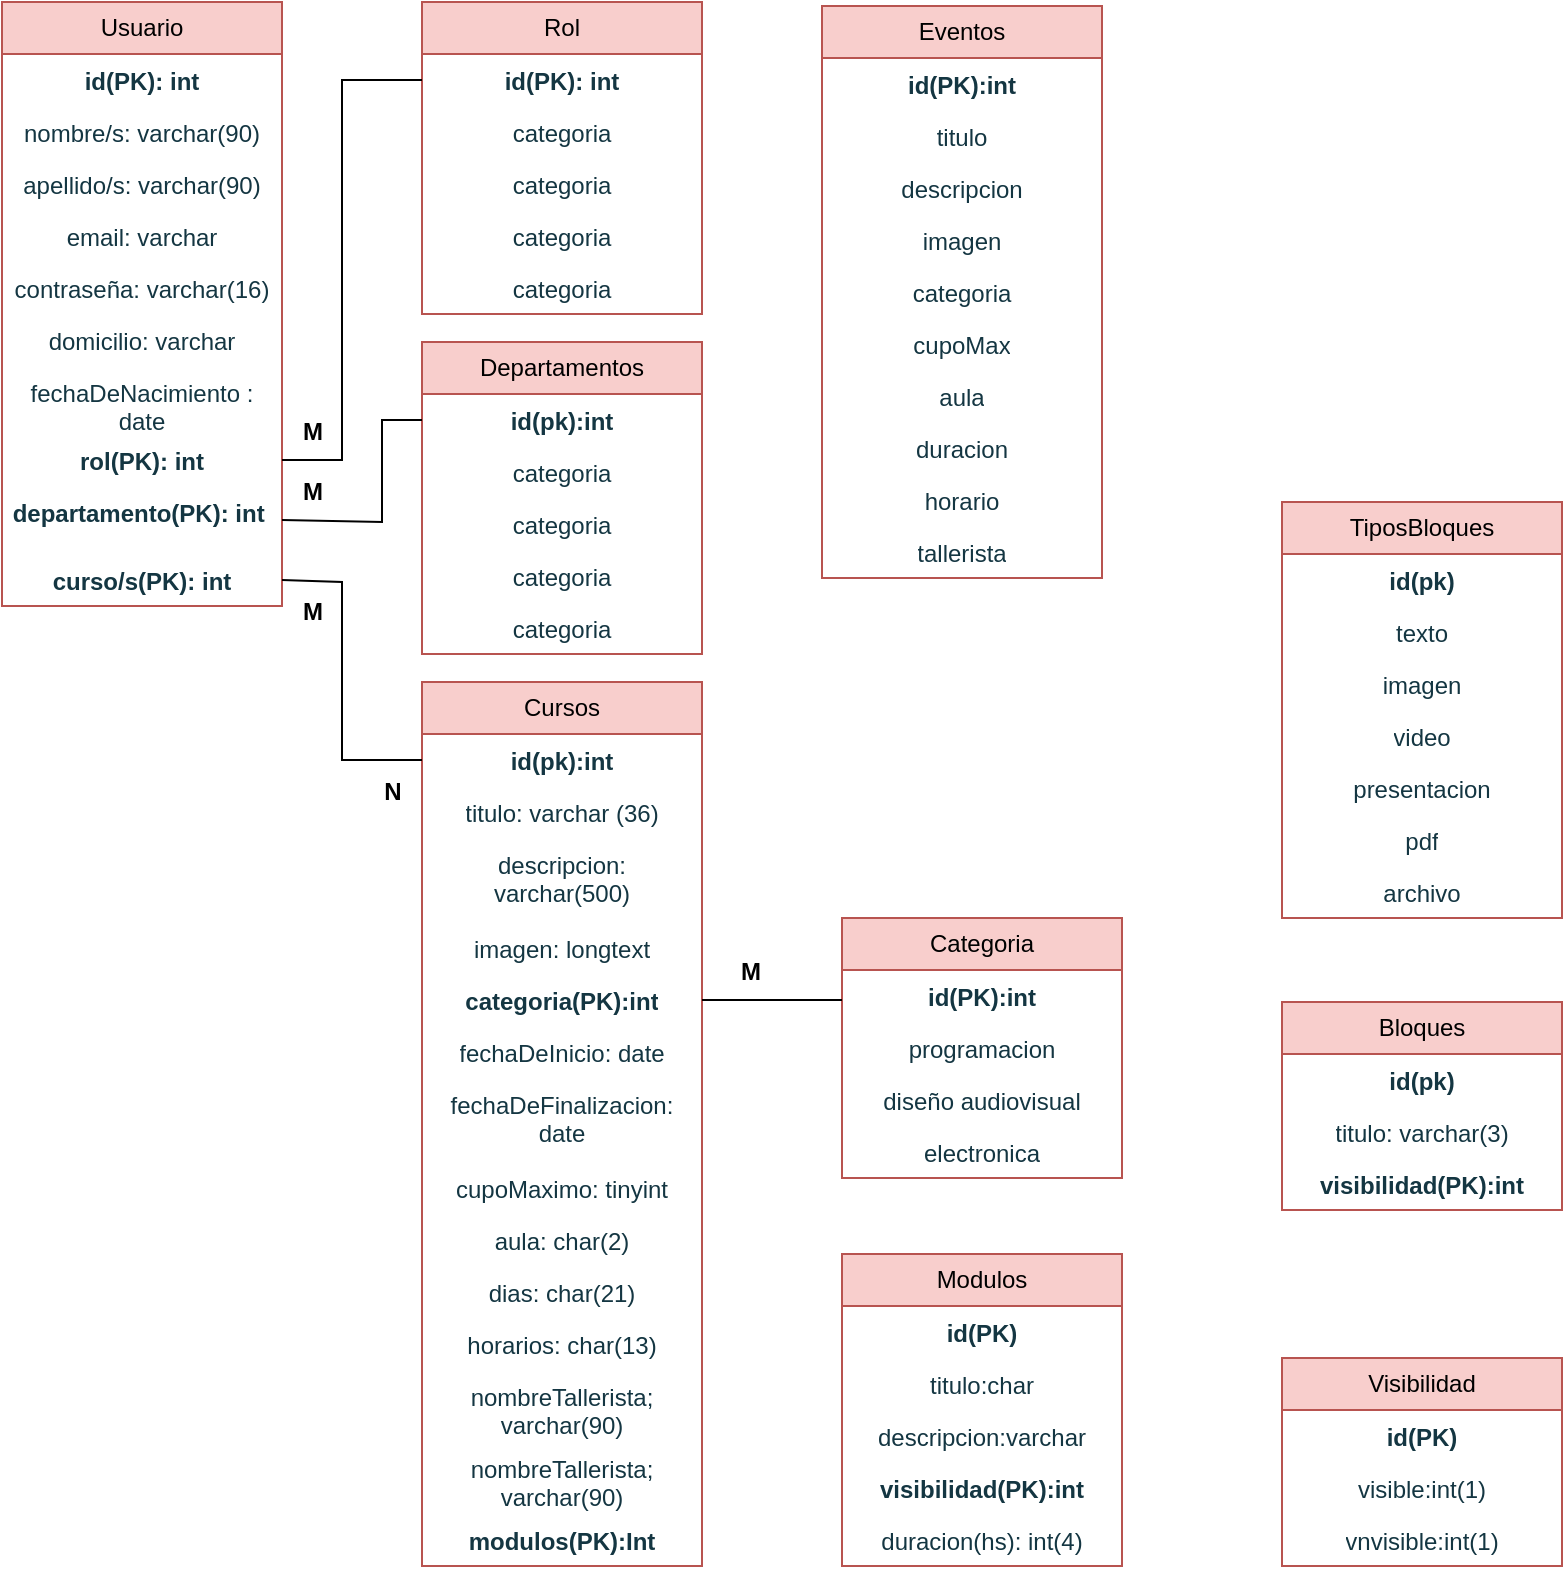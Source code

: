 <mxfile version="22.0.5" type="device">
  <diagram name="Página-1" id="gWVcj5YXT6tBU2rBWjBN">
    <mxGraphModel dx="1035" dy="560" grid="1" gridSize="10" guides="1" tooltips="1" connect="1" arrows="1" fold="1" page="1" pageScale="1" pageWidth="827" pageHeight="1169" math="0" shadow="0">
      <root>
        <mxCell id="0" />
        <mxCell id="1" parent="0" />
        <mxCell id="Trl6ogpPUJDb91EOsjQq-227" value="Usuario" style="swimlane;fontStyle=0;childLayout=stackLayout;horizontal=1;startSize=26;fillColor=#f8cecc;horizontalStack=0;resizeParent=1;resizeParentMax=0;resizeLast=0;collapsible=1;marginBottom=0;whiteSpace=wrap;html=1;strokeColor=#b85450;" parent="1" vertex="1">
          <mxGeometry x="40" y="20" width="140" height="302" as="geometry" />
        </mxCell>
        <mxCell id="Trl6ogpPUJDb91EOsjQq-228" value="&lt;b&gt;id(PK): int&lt;/b&gt;" style="text;strokeColor=none;fillColor=none;align=center;verticalAlign=top;spacingLeft=4;spacingRight=4;overflow=hidden;rotatable=0;points=[[0,0.5],[1,0.5]];portConstraint=eastwest;whiteSpace=wrap;html=1;fontColor=#143642;" parent="Trl6ogpPUJDb91EOsjQq-227" vertex="1">
          <mxGeometry y="26" width="140" height="26" as="geometry" />
        </mxCell>
        <mxCell id="Trl6ogpPUJDb91EOsjQq-229" value="nombre/s: varchar(90)" style="text;strokeColor=none;fillColor=none;align=center;verticalAlign=top;spacingLeft=4;spacingRight=4;overflow=hidden;rotatable=0;points=[[0,0.5],[1,0.5]];portConstraint=eastwest;whiteSpace=wrap;html=1;fontColor=#143642;" parent="Trl6ogpPUJDb91EOsjQq-227" vertex="1">
          <mxGeometry y="52" width="140" height="26" as="geometry" />
        </mxCell>
        <mxCell id="Trl6ogpPUJDb91EOsjQq-240" value="apellido/s: varchar(90)" style="text;strokeColor=none;fillColor=none;align=center;verticalAlign=top;spacingLeft=4;spacingRight=4;overflow=hidden;rotatable=0;points=[[0,0.5],[1,0.5]];portConstraint=eastwest;whiteSpace=wrap;html=1;fontColor=#143642;" parent="Trl6ogpPUJDb91EOsjQq-227" vertex="1">
          <mxGeometry y="78" width="140" height="26" as="geometry" />
        </mxCell>
        <mxCell id="Trl6ogpPUJDb91EOsjQq-230" value="email: varchar" style="text;strokeColor=none;fillColor=none;align=center;verticalAlign=top;spacingLeft=4;spacingRight=4;overflow=hidden;rotatable=0;points=[[0,0.5],[1,0.5]];portConstraint=eastwest;whiteSpace=wrap;html=1;fontColor=#143642;" parent="Trl6ogpPUJDb91EOsjQq-227" vertex="1">
          <mxGeometry y="104" width="140" height="26" as="geometry" />
        </mxCell>
        <mxCell id="Trl6ogpPUJDb91EOsjQq-239" value="contraseña: varchar(16)" style="text;strokeColor=none;fillColor=none;align=center;verticalAlign=top;spacingLeft=4;spacingRight=4;overflow=hidden;rotatable=0;points=[[0,0.5],[1,0.5]];portConstraint=eastwest;whiteSpace=wrap;html=1;fontColor=#143642;" parent="Trl6ogpPUJDb91EOsjQq-227" vertex="1">
          <mxGeometry y="130" width="140" height="26" as="geometry" />
        </mxCell>
        <mxCell id="Trl6ogpPUJDb91EOsjQq-237" value="domicilio: varchar&lt;br&gt;" style="text;strokeColor=none;fillColor=none;align=center;verticalAlign=top;spacingLeft=4;spacingRight=4;overflow=hidden;rotatable=0;points=[[0,0.5],[1,0.5]];portConstraint=eastwest;whiteSpace=wrap;html=1;fontColor=#143642;" parent="Trl6ogpPUJDb91EOsjQq-227" vertex="1">
          <mxGeometry y="156" width="140" height="26" as="geometry" />
        </mxCell>
        <mxCell id="Trl6ogpPUJDb91EOsjQq-231" value="fechaDeNacimiento : date" style="text;strokeColor=none;fillColor=none;align=center;verticalAlign=top;spacingLeft=4;spacingRight=4;overflow=hidden;rotatable=0;points=[[0,0.5],[1,0.5]];portConstraint=eastwest;whiteSpace=wrap;html=1;fontColor=#143642;" parent="Trl6ogpPUJDb91EOsjQq-227" vertex="1">
          <mxGeometry y="182" width="140" height="34" as="geometry" />
        </mxCell>
        <mxCell id="Trl6ogpPUJDb91EOsjQq-246" value="&lt;b&gt;rol(PK): int&lt;/b&gt;" style="text;strokeColor=none;fillColor=none;align=center;verticalAlign=top;spacingLeft=4;spacingRight=4;overflow=hidden;rotatable=0;points=[[0,0.5],[1,0.5]];portConstraint=eastwest;whiteSpace=wrap;html=1;fontColor=#143642;" parent="Trl6ogpPUJDb91EOsjQq-227" vertex="1">
          <mxGeometry y="216" width="140" height="26" as="geometry" />
        </mxCell>
        <mxCell id="Trl6ogpPUJDb91EOsjQq-238" value="departamento(PK): int&amp;nbsp;" style="text;strokeColor=none;fillColor=none;align=center;verticalAlign=top;spacingLeft=4;spacingRight=4;overflow=hidden;rotatable=0;points=[[0,0.5],[1,0.5]];portConstraint=eastwest;whiteSpace=wrap;html=1;fontColor=#143642;fontStyle=1" parent="Trl6ogpPUJDb91EOsjQq-227" vertex="1">
          <mxGeometry y="242" width="140" height="34" as="geometry" />
        </mxCell>
        <mxCell id="Trl6ogpPUJDb91EOsjQq-245" value="&lt;b&gt;curso/s(PK): int&lt;/b&gt;" style="text;strokeColor=none;fillColor=none;align=center;verticalAlign=top;spacingLeft=4;spacingRight=4;overflow=hidden;rotatable=0;points=[[0,0.5],[1,0.5]];portConstraint=eastwest;whiteSpace=wrap;html=1;fontColor=#143642;" parent="Trl6ogpPUJDb91EOsjQq-227" vertex="1">
          <mxGeometry y="276" width="140" height="26" as="geometry" />
        </mxCell>
        <mxCell id="Trl6ogpPUJDb91EOsjQq-232" value="Categoria" style="swimlane;fontStyle=0;childLayout=stackLayout;horizontal=1;startSize=26;fillColor=#f8cecc;horizontalStack=0;resizeParent=1;resizeParentMax=0;resizeLast=0;collapsible=1;marginBottom=0;whiteSpace=wrap;html=1;strokeColor=#b85450;" parent="1" vertex="1">
          <mxGeometry x="460" y="478" width="140" height="130" as="geometry" />
        </mxCell>
        <mxCell id="Trl6ogpPUJDb91EOsjQq-233" value="&lt;b&gt;id(PK):int&lt;/b&gt;" style="text;strokeColor=none;fillColor=none;align=center;verticalAlign=top;spacingLeft=4;spacingRight=4;overflow=hidden;rotatable=0;points=[[0,0.5],[1,0.5]];portConstraint=eastwest;whiteSpace=wrap;html=1;fontColor=#143642;" parent="Trl6ogpPUJDb91EOsjQq-232" vertex="1">
          <mxGeometry y="26" width="140" height="26" as="geometry" />
        </mxCell>
        <mxCell id="Trl6ogpPUJDb91EOsjQq-236" value="programacion" style="text;strokeColor=none;fillColor=none;align=center;verticalAlign=top;spacingLeft=4;spacingRight=4;overflow=hidden;rotatable=0;points=[[0,0.5],[1,0.5]];portConstraint=eastwest;whiteSpace=wrap;html=1;fontColor=#143642;" parent="Trl6ogpPUJDb91EOsjQq-232" vertex="1">
          <mxGeometry y="52" width="140" height="26" as="geometry" />
        </mxCell>
        <mxCell id="Trl6ogpPUJDb91EOsjQq-242" value="diseño audiovisual" style="text;strokeColor=none;fillColor=none;align=center;verticalAlign=top;spacingLeft=4;spacingRight=4;overflow=hidden;rotatable=0;points=[[0,0.5],[1,0.5]];portConstraint=eastwest;whiteSpace=wrap;html=1;fontColor=#143642;" parent="Trl6ogpPUJDb91EOsjQq-232" vertex="1">
          <mxGeometry y="78" width="140" height="26" as="geometry" />
        </mxCell>
        <mxCell id="Trl6ogpPUJDb91EOsjQq-243" value="electronica" style="text;strokeColor=none;fillColor=none;align=center;verticalAlign=top;spacingLeft=4;spacingRight=4;overflow=hidden;rotatable=0;points=[[0,0.5],[1,0.5]];portConstraint=eastwest;whiteSpace=wrap;html=1;fontColor=#143642;" parent="Trl6ogpPUJDb91EOsjQq-232" vertex="1">
          <mxGeometry y="104" width="140" height="26" as="geometry" />
        </mxCell>
        <mxCell id="Trl6ogpPUJDb91EOsjQq-247" value="Rol" style="swimlane;fontStyle=0;childLayout=stackLayout;horizontal=1;startSize=26;fillColor=#f8cecc;horizontalStack=0;resizeParent=1;resizeParentMax=0;resizeLast=0;collapsible=1;marginBottom=0;whiteSpace=wrap;html=1;strokeColor=#b85450;" parent="1" vertex="1">
          <mxGeometry x="250" y="20" width="140" height="156" as="geometry" />
        </mxCell>
        <mxCell id="Trl6ogpPUJDb91EOsjQq-248" value="&lt;b&gt;id(PK): int&lt;/b&gt;" style="text;strokeColor=none;fillColor=none;align=center;verticalAlign=top;spacingLeft=4;spacingRight=4;overflow=hidden;rotatable=0;points=[[0,0.5],[1,0.5]];portConstraint=eastwest;whiteSpace=wrap;html=1;fontColor=#143642;" parent="Trl6ogpPUJDb91EOsjQq-247" vertex="1">
          <mxGeometry y="26" width="140" height="26" as="geometry" />
        </mxCell>
        <mxCell id="Trl6ogpPUJDb91EOsjQq-249" value="categoria" style="text;strokeColor=none;fillColor=none;align=center;verticalAlign=top;spacingLeft=4;spacingRight=4;overflow=hidden;rotatable=0;points=[[0,0.5],[1,0.5]];portConstraint=eastwest;whiteSpace=wrap;html=1;fontColor=#143642;" parent="Trl6ogpPUJDb91EOsjQq-247" vertex="1">
          <mxGeometry y="52" width="140" height="26" as="geometry" />
        </mxCell>
        <mxCell id="Trl6ogpPUJDb91EOsjQq-250" value="categoria" style="text;strokeColor=none;fillColor=none;align=center;verticalAlign=top;spacingLeft=4;spacingRight=4;overflow=hidden;rotatable=0;points=[[0,0.5],[1,0.5]];portConstraint=eastwest;whiteSpace=wrap;html=1;fontColor=#143642;" parent="Trl6ogpPUJDb91EOsjQq-247" vertex="1">
          <mxGeometry y="78" width="140" height="26" as="geometry" />
        </mxCell>
        <mxCell id="Trl6ogpPUJDb91EOsjQq-251" value="categoria" style="text;strokeColor=none;fillColor=none;align=center;verticalAlign=top;spacingLeft=4;spacingRight=4;overflow=hidden;rotatable=0;points=[[0,0.5],[1,0.5]];portConstraint=eastwest;whiteSpace=wrap;html=1;fontColor=#143642;" parent="Trl6ogpPUJDb91EOsjQq-247" vertex="1">
          <mxGeometry y="104" width="140" height="26" as="geometry" />
        </mxCell>
        <mxCell id="Trl6ogpPUJDb91EOsjQq-252" value="categoria" style="text;strokeColor=none;fillColor=none;align=center;verticalAlign=top;spacingLeft=4;spacingRight=4;overflow=hidden;rotatable=0;points=[[0,0.5],[1,0.5]];portConstraint=eastwest;whiteSpace=wrap;html=1;fontColor=#143642;" parent="Trl6ogpPUJDb91EOsjQq-247" vertex="1">
          <mxGeometry y="130" width="140" height="26" as="geometry" />
        </mxCell>
        <mxCell id="Trl6ogpPUJDb91EOsjQq-253" value="Cursos" style="swimlane;fontStyle=0;childLayout=stackLayout;horizontal=1;startSize=26;fillColor=#f8cecc;horizontalStack=0;resizeParent=1;resizeParentMax=0;resizeLast=0;collapsible=1;marginBottom=0;whiteSpace=wrap;html=1;strokeColor=#b85450;" parent="1" vertex="1">
          <mxGeometry x="250" y="360" width="140" height="442" as="geometry" />
        </mxCell>
        <mxCell id="Trl6ogpPUJDb91EOsjQq-254" value="&lt;b&gt;id(pk):int&lt;/b&gt;" style="text;strokeColor=none;fillColor=none;align=center;verticalAlign=top;spacingLeft=4;spacingRight=4;overflow=hidden;rotatable=0;points=[[0,0.5],[1,0.5]];portConstraint=eastwest;whiteSpace=wrap;html=1;fontColor=#143642;" parent="Trl6ogpPUJDb91EOsjQq-253" vertex="1">
          <mxGeometry y="26" width="140" height="26" as="geometry" />
        </mxCell>
        <mxCell id="Trl6ogpPUJDb91EOsjQq-255" value="titulo: varchar (36)" style="text;strokeColor=none;fillColor=none;align=center;verticalAlign=top;spacingLeft=4;spacingRight=4;overflow=hidden;rotatable=0;points=[[0,0.5],[1,0.5]];portConstraint=eastwest;whiteSpace=wrap;html=1;fontColor=#143642;" parent="Trl6ogpPUJDb91EOsjQq-253" vertex="1">
          <mxGeometry y="52" width="140" height="26" as="geometry" />
        </mxCell>
        <mxCell id="Trl6ogpPUJDb91EOsjQq-256" value="descripcion: varchar(500)" style="text;strokeColor=none;fillColor=none;align=center;verticalAlign=top;spacingLeft=4;spacingRight=4;overflow=hidden;rotatable=0;points=[[0,0.5],[1,0.5]];portConstraint=eastwest;whiteSpace=wrap;html=1;fontColor=#143642;" parent="Trl6ogpPUJDb91EOsjQq-253" vertex="1">
          <mxGeometry y="78" width="140" height="42" as="geometry" />
        </mxCell>
        <mxCell id="Trl6ogpPUJDb91EOsjQq-257" value="imagen: longtext" style="text;strokeColor=none;fillColor=none;align=center;verticalAlign=top;spacingLeft=4;spacingRight=4;overflow=hidden;rotatable=0;points=[[0,0.5],[1,0.5]];portConstraint=eastwest;whiteSpace=wrap;html=1;fontColor=#143642;" parent="Trl6ogpPUJDb91EOsjQq-253" vertex="1">
          <mxGeometry y="120" width="140" height="26" as="geometry" />
        </mxCell>
        <mxCell id="Trl6ogpPUJDb91EOsjQq-258" value="&lt;b style=&quot;border-color: var(--border-color);&quot;&gt;categoria(PK):int&lt;/b&gt;" style="text;strokeColor=none;fillColor=none;align=center;verticalAlign=top;spacingLeft=4;spacingRight=4;overflow=hidden;rotatable=0;points=[[0,0.5],[1,0.5]];portConstraint=eastwest;whiteSpace=wrap;html=1;fontColor=#143642;" parent="Trl6ogpPUJDb91EOsjQq-253" vertex="1">
          <mxGeometry y="146" width="140" height="26" as="geometry" />
        </mxCell>
        <mxCell id="Trl6ogpPUJDb91EOsjQq-259" value="fechaDeInicio: date" style="text;strokeColor=none;fillColor=none;align=center;verticalAlign=top;spacingLeft=4;spacingRight=4;overflow=hidden;rotatable=0;points=[[0,0.5],[1,0.5]];portConstraint=eastwest;whiteSpace=wrap;html=1;fontColor=#143642;" parent="Trl6ogpPUJDb91EOsjQq-253" vertex="1">
          <mxGeometry y="172" width="140" height="26" as="geometry" />
        </mxCell>
        <mxCell id="Trl6ogpPUJDb91EOsjQq-260" value="fechaDeFinalizacion: date" style="text;strokeColor=none;fillColor=none;align=center;verticalAlign=top;spacingLeft=4;spacingRight=4;overflow=hidden;rotatable=0;points=[[0,0.5],[1,0.5]];portConstraint=eastwest;whiteSpace=wrap;html=1;fontColor=#143642;" parent="Trl6ogpPUJDb91EOsjQq-253" vertex="1">
          <mxGeometry y="198" width="140" height="42" as="geometry" />
        </mxCell>
        <mxCell id="Trl6ogpPUJDb91EOsjQq-261" value="cupoMaximo: tinyint" style="text;strokeColor=none;fillColor=none;align=center;verticalAlign=top;spacingLeft=4;spacingRight=4;overflow=hidden;rotatable=0;points=[[0,0.5],[1,0.5]];portConstraint=eastwest;whiteSpace=wrap;html=1;fontColor=#143642;" parent="Trl6ogpPUJDb91EOsjQq-253" vertex="1">
          <mxGeometry y="240" width="140" height="26" as="geometry" />
        </mxCell>
        <mxCell id="Trl6ogpPUJDb91EOsjQq-262" value="aula: char(2)" style="text;strokeColor=none;fillColor=none;align=center;verticalAlign=top;spacingLeft=4;spacingRight=4;overflow=hidden;rotatable=0;points=[[0,0.5],[1,0.5]];portConstraint=eastwest;whiteSpace=wrap;html=1;fontColor=#143642;" parent="Trl6ogpPUJDb91EOsjQq-253" vertex="1">
          <mxGeometry y="266" width="140" height="26" as="geometry" />
        </mxCell>
        <mxCell id="Trl6ogpPUJDb91EOsjQq-263" value="dias: char(21)" style="text;strokeColor=none;fillColor=none;align=center;verticalAlign=top;spacingLeft=4;spacingRight=4;overflow=hidden;rotatable=0;points=[[0,0.5],[1,0.5]];portConstraint=eastwest;whiteSpace=wrap;html=1;fontColor=#143642;" parent="Trl6ogpPUJDb91EOsjQq-253" vertex="1">
          <mxGeometry y="292" width="140" height="26" as="geometry" />
        </mxCell>
        <mxCell id="Trl6ogpPUJDb91EOsjQq-264" value="horarios: char(13)" style="text;strokeColor=none;fillColor=none;align=center;verticalAlign=top;spacingLeft=4;spacingRight=4;overflow=hidden;rotatable=0;points=[[0,0.5],[1,0.5]];portConstraint=eastwest;whiteSpace=wrap;html=1;fontColor=#143642;" parent="Trl6ogpPUJDb91EOsjQq-253" vertex="1">
          <mxGeometry y="318" width="140" height="26" as="geometry" />
        </mxCell>
        <mxCell id="Trl6ogpPUJDb91EOsjQq-265" value="nombreTallerista; varchar(90)" style="text;strokeColor=none;fillColor=none;align=center;verticalAlign=top;spacingLeft=4;spacingRight=4;overflow=hidden;rotatable=0;points=[[0,0.5],[1,0.5]];portConstraint=eastwest;whiteSpace=wrap;html=1;fontColor=#143642;" parent="Trl6ogpPUJDb91EOsjQq-253" vertex="1">
          <mxGeometry y="344" width="140" height="36" as="geometry" />
        </mxCell>
        <mxCell id="5LOl_uwtcelqdM_KmDDy-35" value="nombreTallerista; varchar(90)" style="text;strokeColor=none;fillColor=none;align=center;verticalAlign=top;spacingLeft=4;spacingRight=4;overflow=hidden;rotatable=0;points=[[0,0.5],[1,0.5]];portConstraint=eastwest;whiteSpace=wrap;html=1;fontColor=#143642;" vertex="1" parent="Trl6ogpPUJDb91EOsjQq-253">
          <mxGeometry y="380" width="140" height="36" as="geometry" />
        </mxCell>
        <mxCell id="Trl6ogpPUJDb91EOsjQq-266" value="&lt;b&gt;modulos(PK):Int&lt;/b&gt;" style="text;strokeColor=none;fillColor=none;align=center;verticalAlign=top;spacingLeft=4;spacingRight=4;overflow=hidden;rotatable=0;points=[[0,0.5],[1,0.5]];portConstraint=eastwest;whiteSpace=wrap;html=1;fontColor=#143642;" parent="Trl6ogpPUJDb91EOsjQq-253" vertex="1">
          <mxGeometry y="416" width="140" height="26" as="geometry" />
        </mxCell>
        <mxCell id="Trl6ogpPUJDb91EOsjQq-267" value="Modulos" style="swimlane;fontStyle=0;childLayout=stackLayout;horizontal=1;startSize=26;fillColor=#f8cecc;horizontalStack=0;resizeParent=1;resizeParentMax=0;resizeLast=0;collapsible=1;marginBottom=0;whiteSpace=wrap;html=1;strokeColor=#b85450;" parent="1" vertex="1">
          <mxGeometry x="460" y="646" width="140" height="156" as="geometry" />
        </mxCell>
        <mxCell id="Trl6ogpPUJDb91EOsjQq-268" value="&lt;b&gt;id(PK)&lt;/b&gt;" style="text;strokeColor=none;fillColor=none;align=center;verticalAlign=top;spacingLeft=4;spacingRight=4;overflow=hidden;rotatable=0;points=[[0,0.5],[1,0.5]];portConstraint=eastwest;whiteSpace=wrap;html=1;fontColor=#143642;" parent="Trl6ogpPUJDb91EOsjQq-267" vertex="1">
          <mxGeometry y="26" width="140" height="26" as="geometry" />
        </mxCell>
        <mxCell id="Trl6ogpPUJDb91EOsjQq-269" value="titulo:char" style="text;strokeColor=none;fillColor=none;align=center;verticalAlign=top;spacingLeft=4;spacingRight=4;overflow=hidden;rotatable=0;points=[[0,0.5],[1,0.5]];portConstraint=eastwest;whiteSpace=wrap;html=1;fontColor=#143642;" parent="Trl6ogpPUJDb91EOsjQq-267" vertex="1">
          <mxGeometry y="52" width="140" height="26" as="geometry" />
        </mxCell>
        <mxCell id="Trl6ogpPUJDb91EOsjQq-270" value="descripcion:varchar" style="text;strokeColor=none;fillColor=none;align=center;verticalAlign=top;spacingLeft=4;spacingRight=4;overflow=hidden;rotatable=0;points=[[0,0.5],[1,0.5]];portConstraint=eastwest;whiteSpace=wrap;html=1;fontColor=#143642;" parent="Trl6ogpPUJDb91EOsjQq-267" vertex="1">
          <mxGeometry y="78" width="140" height="26" as="geometry" />
        </mxCell>
        <mxCell id="Trl6ogpPUJDb91EOsjQq-271" value="&lt;b&gt;visibilidad(PK):int&lt;/b&gt;" style="text;strokeColor=none;fillColor=none;align=center;verticalAlign=top;spacingLeft=4;spacingRight=4;overflow=hidden;rotatable=0;points=[[0,0.5],[1,0.5]];portConstraint=eastwest;whiteSpace=wrap;html=1;fontColor=#143642;" parent="Trl6ogpPUJDb91EOsjQq-267" vertex="1">
          <mxGeometry y="104" width="140" height="26" as="geometry" />
        </mxCell>
        <mxCell id="Trl6ogpPUJDb91EOsjQq-272" value="duracion(hs): int(4)" style="text;strokeColor=none;fillColor=none;align=center;verticalAlign=top;spacingLeft=4;spacingRight=4;overflow=hidden;rotatable=0;points=[[0,0.5],[1,0.5]];portConstraint=eastwest;whiteSpace=wrap;html=1;fontColor=#143642;" parent="Trl6ogpPUJDb91EOsjQq-267" vertex="1">
          <mxGeometry y="130" width="140" height="26" as="geometry" />
        </mxCell>
        <mxCell id="Trl6ogpPUJDb91EOsjQq-273" value="Departamentos" style="swimlane;fontStyle=0;childLayout=stackLayout;horizontal=1;startSize=26;fillColor=#f8cecc;horizontalStack=0;resizeParent=1;resizeParentMax=0;resizeLast=0;collapsible=1;marginBottom=0;whiteSpace=wrap;html=1;strokeColor=#b85450;" parent="1" vertex="1">
          <mxGeometry x="250" y="190" width="140" height="156" as="geometry" />
        </mxCell>
        <mxCell id="Trl6ogpPUJDb91EOsjQq-274" value="&lt;b&gt;id(pk):int&lt;/b&gt;" style="text;strokeColor=none;fillColor=none;align=center;verticalAlign=top;spacingLeft=4;spacingRight=4;overflow=hidden;rotatable=0;points=[[0,0.5],[1,0.5]];portConstraint=eastwest;whiteSpace=wrap;html=1;fontColor=#143642;" parent="Trl6ogpPUJDb91EOsjQq-273" vertex="1">
          <mxGeometry y="26" width="140" height="26" as="geometry" />
        </mxCell>
        <mxCell id="Trl6ogpPUJDb91EOsjQq-275" value="categoria" style="text;strokeColor=none;fillColor=none;align=center;verticalAlign=top;spacingLeft=4;spacingRight=4;overflow=hidden;rotatable=0;points=[[0,0.5],[1,0.5]];portConstraint=eastwest;whiteSpace=wrap;html=1;fontColor=#143642;" parent="Trl6ogpPUJDb91EOsjQq-273" vertex="1">
          <mxGeometry y="52" width="140" height="26" as="geometry" />
        </mxCell>
        <mxCell id="Trl6ogpPUJDb91EOsjQq-276" value="categoria" style="text;strokeColor=none;fillColor=none;align=center;verticalAlign=top;spacingLeft=4;spacingRight=4;overflow=hidden;rotatable=0;points=[[0,0.5],[1,0.5]];portConstraint=eastwest;whiteSpace=wrap;html=1;fontColor=#143642;" parent="Trl6ogpPUJDb91EOsjQq-273" vertex="1">
          <mxGeometry y="78" width="140" height="26" as="geometry" />
        </mxCell>
        <mxCell id="Trl6ogpPUJDb91EOsjQq-277" value="categoria" style="text;strokeColor=none;fillColor=none;align=center;verticalAlign=top;spacingLeft=4;spacingRight=4;overflow=hidden;rotatable=0;points=[[0,0.5],[1,0.5]];portConstraint=eastwest;whiteSpace=wrap;html=1;fontColor=#143642;" parent="Trl6ogpPUJDb91EOsjQq-273" vertex="1">
          <mxGeometry y="104" width="140" height="26" as="geometry" />
        </mxCell>
        <mxCell id="Trl6ogpPUJDb91EOsjQq-278" value="categoria" style="text;strokeColor=none;fillColor=none;align=center;verticalAlign=top;spacingLeft=4;spacingRight=4;overflow=hidden;rotatable=0;points=[[0,0.5],[1,0.5]];portConstraint=eastwest;whiteSpace=wrap;html=1;fontColor=#143642;" parent="Trl6ogpPUJDb91EOsjQq-273" vertex="1">
          <mxGeometry y="130" width="140" height="26" as="geometry" />
        </mxCell>
        <mxCell id="5LOl_uwtcelqdM_KmDDy-1" value="Bloques" style="swimlane;fontStyle=0;childLayout=stackLayout;horizontal=1;startSize=26;fillColor=#f8cecc;horizontalStack=0;resizeParent=1;resizeParentMax=0;resizeLast=0;collapsible=1;marginBottom=0;whiteSpace=wrap;html=1;strokeColor=#b85450;" vertex="1" parent="1">
          <mxGeometry x="680" y="520" width="140" height="104" as="geometry" />
        </mxCell>
        <mxCell id="5LOl_uwtcelqdM_KmDDy-2" value="&lt;b&gt;id(pk)&lt;/b&gt;" style="text;strokeColor=none;fillColor=none;align=center;verticalAlign=top;spacingLeft=4;spacingRight=4;overflow=hidden;rotatable=0;points=[[0,0.5],[1,0.5]];portConstraint=eastwest;whiteSpace=wrap;html=1;fontColor=#143642;" vertex="1" parent="5LOl_uwtcelqdM_KmDDy-1">
          <mxGeometry y="26" width="140" height="26" as="geometry" />
        </mxCell>
        <mxCell id="5LOl_uwtcelqdM_KmDDy-3" value="titulo: varchar(3)" style="text;strokeColor=none;fillColor=none;align=center;verticalAlign=top;spacingLeft=4;spacingRight=4;overflow=hidden;rotatable=0;points=[[0,0.5],[1,0.5]];portConstraint=eastwest;whiteSpace=wrap;html=1;fontColor=#143642;" vertex="1" parent="5LOl_uwtcelqdM_KmDDy-1">
          <mxGeometry y="52" width="140" height="26" as="geometry" />
        </mxCell>
        <mxCell id="5LOl_uwtcelqdM_KmDDy-4" value="&lt;b style=&quot;border-color: var(--border-color);&quot;&gt;visibilidad(PK):int&lt;/b&gt;" style="text;strokeColor=none;fillColor=none;align=center;verticalAlign=top;spacingLeft=4;spacingRight=4;overflow=hidden;rotatable=0;points=[[0,0.5],[1,0.5]];portConstraint=eastwest;whiteSpace=wrap;html=1;fontColor=#143642;" vertex="1" parent="5LOl_uwtcelqdM_KmDDy-1">
          <mxGeometry y="78" width="140" height="26" as="geometry" />
        </mxCell>
        <mxCell id="5LOl_uwtcelqdM_KmDDy-7" value="Eventos" style="swimlane;fontStyle=0;childLayout=stackLayout;horizontal=1;startSize=26;fillColor=#f8cecc;horizontalStack=0;resizeParent=1;resizeParentMax=0;resizeLast=0;collapsible=1;marginBottom=0;whiteSpace=wrap;html=1;strokeColor=#b85450;" vertex="1" parent="1">
          <mxGeometry x="450" y="22" width="140" height="286" as="geometry" />
        </mxCell>
        <mxCell id="5LOl_uwtcelqdM_KmDDy-8" value="&lt;b&gt;id(PK):int&lt;/b&gt;" style="text;strokeColor=none;fillColor=none;align=center;verticalAlign=top;spacingLeft=4;spacingRight=4;overflow=hidden;rotatable=0;points=[[0,0.5],[1,0.5]];portConstraint=eastwest;whiteSpace=wrap;html=1;fontColor=#143642;" vertex="1" parent="5LOl_uwtcelqdM_KmDDy-7">
          <mxGeometry y="26" width="140" height="26" as="geometry" />
        </mxCell>
        <mxCell id="5LOl_uwtcelqdM_KmDDy-9" value="titulo" style="text;strokeColor=none;fillColor=none;align=center;verticalAlign=top;spacingLeft=4;spacingRight=4;overflow=hidden;rotatable=0;points=[[0,0.5],[1,0.5]];portConstraint=eastwest;whiteSpace=wrap;html=1;fontColor=#143642;" vertex="1" parent="5LOl_uwtcelqdM_KmDDy-7">
          <mxGeometry y="52" width="140" height="26" as="geometry" />
        </mxCell>
        <mxCell id="5LOl_uwtcelqdM_KmDDy-10" value="descripcion" style="text;strokeColor=none;fillColor=none;align=center;verticalAlign=top;spacingLeft=4;spacingRight=4;overflow=hidden;rotatable=0;points=[[0,0.5],[1,0.5]];portConstraint=eastwest;whiteSpace=wrap;html=1;fontColor=#143642;" vertex="1" parent="5LOl_uwtcelqdM_KmDDy-7">
          <mxGeometry y="78" width="140" height="26" as="geometry" />
        </mxCell>
        <mxCell id="5LOl_uwtcelqdM_KmDDy-11" value="imagen" style="text;strokeColor=none;fillColor=none;align=center;verticalAlign=top;spacingLeft=4;spacingRight=4;overflow=hidden;rotatable=0;points=[[0,0.5],[1,0.5]];portConstraint=eastwest;whiteSpace=wrap;html=1;fontColor=#143642;" vertex="1" parent="5LOl_uwtcelqdM_KmDDy-7">
          <mxGeometry y="104" width="140" height="26" as="geometry" />
        </mxCell>
        <mxCell id="5LOl_uwtcelqdM_KmDDy-12" value="categoria" style="text;strokeColor=none;fillColor=none;align=center;verticalAlign=top;spacingLeft=4;spacingRight=4;overflow=hidden;rotatable=0;points=[[0,0.5],[1,0.5]];portConstraint=eastwest;whiteSpace=wrap;html=1;fontColor=#143642;" vertex="1" parent="5LOl_uwtcelqdM_KmDDy-7">
          <mxGeometry y="130" width="140" height="26" as="geometry" />
        </mxCell>
        <mxCell id="5LOl_uwtcelqdM_KmDDy-48" value="cupoMax" style="text;strokeColor=none;fillColor=none;align=center;verticalAlign=top;spacingLeft=4;spacingRight=4;overflow=hidden;rotatable=0;points=[[0,0.5],[1,0.5]];portConstraint=eastwest;whiteSpace=wrap;html=1;fontColor=#143642;" vertex="1" parent="5LOl_uwtcelqdM_KmDDy-7">
          <mxGeometry y="156" width="140" height="26" as="geometry" />
        </mxCell>
        <mxCell id="5LOl_uwtcelqdM_KmDDy-49" value="aula" style="text;strokeColor=none;fillColor=none;align=center;verticalAlign=top;spacingLeft=4;spacingRight=4;overflow=hidden;rotatable=0;points=[[0,0.5],[1,0.5]];portConstraint=eastwest;whiteSpace=wrap;html=1;fontColor=#143642;" vertex="1" parent="5LOl_uwtcelqdM_KmDDy-7">
          <mxGeometry y="182" width="140" height="26" as="geometry" />
        </mxCell>
        <mxCell id="5LOl_uwtcelqdM_KmDDy-50" value="duracion" style="text;strokeColor=none;fillColor=none;align=center;verticalAlign=top;spacingLeft=4;spacingRight=4;overflow=hidden;rotatable=0;points=[[0,0.5],[1,0.5]];portConstraint=eastwest;whiteSpace=wrap;html=1;fontColor=#143642;" vertex="1" parent="5LOl_uwtcelqdM_KmDDy-7">
          <mxGeometry y="208" width="140" height="26" as="geometry" />
        </mxCell>
        <mxCell id="5LOl_uwtcelqdM_KmDDy-51" value="horario" style="text;strokeColor=none;fillColor=none;align=center;verticalAlign=top;spacingLeft=4;spacingRight=4;overflow=hidden;rotatable=0;points=[[0,0.5],[1,0.5]];portConstraint=eastwest;whiteSpace=wrap;html=1;fontColor=#143642;" vertex="1" parent="5LOl_uwtcelqdM_KmDDy-7">
          <mxGeometry y="234" width="140" height="26" as="geometry" />
        </mxCell>
        <mxCell id="5LOl_uwtcelqdM_KmDDy-52" value="tallerista" style="text;strokeColor=none;fillColor=none;align=center;verticalAlign=top;spacingLeft=4;spacingRight=4;overflow=hidden;rotatable=0;points=[[0,0.5],[1,0.5]];portConstraint=eastwest;whiteSpace=wrap;html=1;fontColor=#143642;" vertex="1" parent="5LOl_uwtcelqdM_KmDDy-7">
          <mxGeometry y="260" width="140" height="26" as="geometry" />
        </mxCell>
        <mxCell id="5LOl_uwtcelqdM_KmDDy-13" value="TiposBloques" style="swimlane;fontStyle=0;childLayout=stackLayout;horizontal=1;startSize=26;fillColor=#f8cecc;horizontalStack=0;resizeParent=1;resizeParentMax=0;resizeLast=0;collapsible=1;marginBottom=0;whiteSpace=wrap;html=1;strokeColor=#b85450;" vertex="1" parent="1">
          <mxGeometry x="680" y="270" width="140" height="208" as="geometry" />
        </mxCell>
        <mxCell id="5LOl_uwtcelqdM_KmDDy-14" value="&lt;b&gt;id(pk)&lt;/b&gt;" style="text;strokeColor=none;fillColor=none;align=center;verticalAlign=top;spacingLeft=4;spacingRight=4;overflow=hidden;rotatable=0;points=[[0,0.5],[1,0.5]];portConstraint=eastwest;whiteSpace=wrap;html=1;fontColor=#143642;" vertex="1" parent="5LOl_uwtcelqdM_KmDDy-13">
          <mxGeometry y="26" width="140" height="26" as="geometry" />
        </mxCell>
        <mxCell id="5LOl_uwtcelqdM_KmDDy-15" value="texto" style="text;strokeColor=none;fillColor=none;align=center;verticalAlign=top;spacingLeft=4;spacingRight=4;overflow=hidden;rotatable=0;points=[[0,0.5],[1,0.5]];portConstraint=eastwest;whiteSpace=wrap;html=1;fontColor=#143642;" vertex="1" parent="5LOl_uwtcelqdM_KmDDy-13">
          <mxGeometry y="52" width="140" height="26" as="geometry" />
        </mxCell>
        <mxCell id="5LOl_uwtcelqdM_KmDDy-16" value="imagen" style="text;strokeColor=none;fillColor=none;align=center;verticalAlign=top;spacingLeft=4;spacingRight=4;overflow=hidden;rotatable=0;points=[[0,0.5],[1,0.5]];portConstraint=eastwest;whiteSpace=wrap;html=1;fontColor=#143642;" vertex="1" parent="5LOl_uwtcelqdM_KmDDy-13">
          <mxGeometry y="78" width="140" height="26" as="geometry" />
        </mxCell>
        <mxCell id="5LOl_uwtcelqdM_KmDDy-17" value="video" style="text;strokeColor=none;fillColor=none;align=center;verticalAlign=top;spacingLeft=4;spacingRight=4;overflow=hidden;rotatable=0;points=[[0,0.5],[1,0.5]];portConstraint=eastwest;whiteSpace=wrap;html=1;fontColor=#143642;" vertex="1" parent="5LOl_uwtcelqdM_KmDDy-13">
          <mxGeometry y="104" width="140" height="26" as="geometry" />
        </mxCell>
        <mxCell id="5LOl_uwtcelqdM_KmDDy-18" value="presentacion" style="text;strokeColor=none;fillColor=none;align=center;verticalAlign=top;spacingLeft=4;spacingRight=4;overflow=hidden;rotatable=0;points=[[0,0.5],[1,0.5]];portConstraint=eastwest;whiteSpace=wrap;html=1;fontColor=#143642;" vertex="1" parent="5LOl_uwtcelqdM_KmDDy-13">
          <mxGeometry y="130" width="140" height="26" as="geometry" />
        </mxCell>
        <mxCell id="5LOl_uwtcelqdM_KmDDy-46" value="pdf" style="text;strokeColor=none;fillColor=none;align=center;verticalAlign=top;spacingLeft=4;spacingRight=4;overflow=hidden;rotatable=0;points=[[0,0.5],[1,0.5]];portConstraint=eastwest;whiteSpace=wrap;html=1;fontColor=#143642;" vertex="1" parent="5LOl_uwtcelqdM_KmDDy-13">
          <mxGeometry y="156" width="140" height="26" as="geometry" />
        </mxCell>
        <mxCell id="5LOl_uwtcelqdM_KmDDy-47" value="archivo" style="text;strokeColor=none;fillColor=none;align=center;verticalAlign=top;spacingLeft=4;spacingRight=4;overflow=hidden;rotatable=0;points=[[0,0.5],[1,0.5]];portConstraint=eastwest;whiteSpace=wrap;html=1;fontColor=#143642;" vertex="1" parent="5LOl_uwtcelqdM_KmDDy-13">
          <mxGeometry y="182" width="140" height="26" as="geometry" />
        </mxCell>
        <mxCell id="5LOl_uwtcelqdM_KmDDy-22" value="" style="endArrow=none;html=1;rounded=0;exitX=1;exitY=0.5;exitDx=0;exitDy=0;entryX=0;entryY=0.5;entryDx=0;entryDy=0;endFill=0;" edge="1" parent="1" source="Trl6ogpPUJDb91EOsjQq-246" target="Trl6ogpPUJDb91EOsjQq-248">
          <mxGeometry width="50" height="50" relative="1" as="geometry">
            <mxPoint x="210" y="60" as="sourcePoint" />
            <mxPoint x="260" y="10" as="targetPoint" />
            <Array as="points">
              <mxPoint x="210" y="249" />
              <mxPoint x="210" y="59" />
            </Array>
          </mxGeometry>
        </mxCell>
        <mxCell id="5LOl_uwtcelqdM_KmDDy-23" value="M" style="text;html=1;align=center;verticalAlign=middle;resizable=0;points=[];autosize=1;strokeColor=none;fillColor=none;fontStyle=1" vertex="1" parent="1">
          <mxGeometry x="180" y="220" width="30" height="30" as="geometry" />
        </mxCell>
        <mxCell id="5LOl_uwtcelqdM_KmDDy-26" value="" style="edgeStyle=none;orthogonalLoop=1;jettySize=auto;html=1;rounded=0;exitX=1;exitY=0.5;exitDx=0;exitDy=0;entryX=0;entryY=0.5;entryDx=0;entryDy=0;endArrow=none;endFill=0;" edge="1" parent="1" source="Trl6ogpPUJDb91EOsjQq-238" target="Trl6ogpPUJDb91EOsjQq-274">
          <mxGeometry width="100" relative="1" as="geometry">
            <mxPoint x="190" y="280" as="sourcePoint" />
            <mxPoint x="290" y="280" as="targetPoint" />
            <Array as="points">
              <mxPoint x="230" y="280" />
              <mxPoint x="230" y="229" />
            </Array>
          </mxGeometry>
        </mxCell>
        <mxCell id="5LOl_uwtcelqdM_KmDDy-28" value="M" style="text;html=1;align=center;verticalAlign=middle;resizable=0;points=[];autosize=1;strokeColor=none;fillColor=none;fontStyle=1" vertex="1" parent="1">
          <mxGeometry x="180" y="250" width="30" height="30" as="geometry" />
        </mxCell>
        <mxCell id="5LOl_uwtcelqdM_KmDDy-31" value="" style="edgeStyle=none;orthogonalLoop=1;jettySize=auto;html=1;rounded=0;exitX=1;exitY=0.5;exitDx=0;exitDy=0;entryX=0;entryY=0.5;entryDx=0;entryDy=0;endArrow=none;endFill=0;" edge="1" parent="1" source="Trl6ogpPUJDb91EOsjQq-245" target="Trl6ogpPUJDb91EOsjQq-254">
          <mxGeometry width="100" relative="1" as="geometry">
            <mxPoint x="150" y="370" as="sourcePoint" />
            <mxPoint x="250" y="370" as="targetPoint" />
            <Array as="points">
              <mxPoint x="210" y="310" />
              <mxPoint x="210" y="399" />
            </Array>
          </mxGeometry>
        </mxCell>
        <mxCell id="5LOl_uwtcelqdM_KmDDy-32" value="&lt;b&gt;M&lt;/b&gt;" style="text;html=1;align=center;verticalAlign=middle;resizable=0;points=[];autosize=1;strokeColor=none;fillColor=none;" vertex="1" parent="1">
          <mxGeometry x="180" y="310" width="30" height="30" as="geometry" />
        </mxCell>
        <mxCell id="5LOl_uwtcelqdM_KmDDy-33" value="&lt;b&gt;N&lt;/b&gt;" style="text;html=1;align=center;verticalAlign=middle;resizable=0;points=[];autosize=1;strokeColor=none;fillColor=none;" vertex="1" parent="1">
          <mxGeometry x="220" y="400" width="30" height="30" as="geometry" />
        </mxCell>
        <mxCell id="5LOl_uwtcelqdM_KmDDy-34" value="" style="edgeStyle=none;orthogonalLoop=1;jettySize=auto;html=1;rounded=0;exitX=1;exitY=0.5;exitDx=0;exitDy=0;endArrow=none;endFill=0;" edge="1" parent="1" source="Trl6ogpPUJDb91EOsjQq-258">
          <mxGeometry width="100" relative="1" as="geometry">
            <mxPoint x="125.82" y="351.432" as="sourcePoint" />
            <mxPoint x="460" y="519" as="targetPoint" />
            <Array as="points">
              <mxPoint x="430" y="519" />
            </Array>
          </mxGeometry>
        </mxCell>
        <mxCell id="5LOl_uwtcelqdM_KmDDy-36" value="&lt;b&gt;M&lt;/b&gt;" style="text;html=1;align=center;verticalAlign=middle;resizable=0;points=[];autosize=1;strokeColor=none;fillColor=none;" vertex="1" parent="1">
          <mxGeometry x="399" y="490" width="30" height="30" as="geometry" />
        </mxCell>
        <mxCell id="5LOl_uwtcelqdM_KmDDy-37" value="Visibilidad" style="swimlane;fontStyle=0;childLayout=stackLayout;horizontal=1;startSize=26;fillColor=#f8cecc;horizontalStack=0;resizeParent=1;resizeParentMax=0;resizeLast=0;collapsible=1;marginBottom=0;whiteSpace=wrap;html=1;strokeColor=#b85450;" vertex="1" parent="1">
          <mxGeometry x="680" y="698" width="140" height="104" as="geometry" />
        </mxCell>
        <mxCell id="5LOl_uwtcelqdM_KmDDy-38" value="&lt;b&gt;id(PK)&lt;/b&gt;" style="text;strokeColor=none;fillColor=none;align=center;verticalAlign=top;spacingLeft=4;spacingRight=4;overflow=hidden;rotatable=0;points=[[0,0.5],[1,0.5]];portConstraint=eastwest;whiteSpace=wrap;html=1;fontColor=#143642;" vertex="1" parent="5LOl_uwtcelqdM_KmDDy-37">
          <mxGeometry y="26" width="140" height="26" as="geometry" />
        </mxCell>
        <mxCell id="5LOl_uwtcelqdM_KmDDy-39" value="visible:int(1)" style="text;strokeColor=none;fillColor=none;align=center;verticalAlign=top;spacingLeft=4;spacingRight=4;overflow=hidden;rotatable=0;points=[[0,0.5],[1,0.5]];portConstraint=eastwest;whiteSpace=wrap;html=1;fontColor=#143642;" vertex="1" parent="5LOl_uwtcelqdM_KmDDy-37">
          <mxGeometry y="52" width="140" height="26" as="geometry" />
        </mxCell>
        <mxCell id="5LOl_uwtcelqdM_KmDDy-43" value="vnvisible:int(1)" style="text;strokeColor=none;fillColor=none;align=center;verticalAlign=top;spacingLeft=4;spacingRight=4;overflow=hidden;rotatable=0;points=[[0,0.5],[1,0.5]];portConstraint=eastwest;whiteSpace=wrap;html=1;fontColor=#143642;" vertex="1" parent="5LOl_uwtcelqdM_KmDDy-37">
          <mxGeometry y="78" width="140" height="26" as="geometry" />
        </mxCell>
      </root>
    </mxGraphModel>
  </diagram>
</mxfile>
